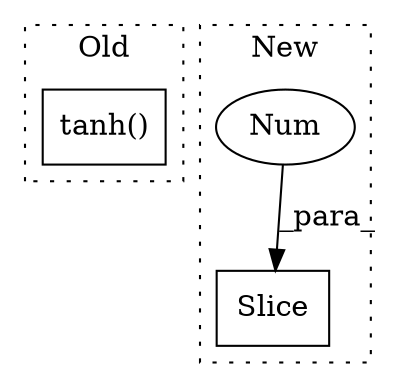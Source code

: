 digraph G {
subgraph cluster0 {
1 [label="tanh()" a="75" s="9350,9364" l="11,1" shape="box"];
label = "Old";
style="dotted";
}
subgraph cluster1 {
2 [label="Slice" a="80" s="6194" l="3" shape="box"];
3 [label="Num" a="76" s="6194" l="2" shape="ellipse"];
label = "New";
style="dotted";
}
3 -> 2 [label="_para_"];
}